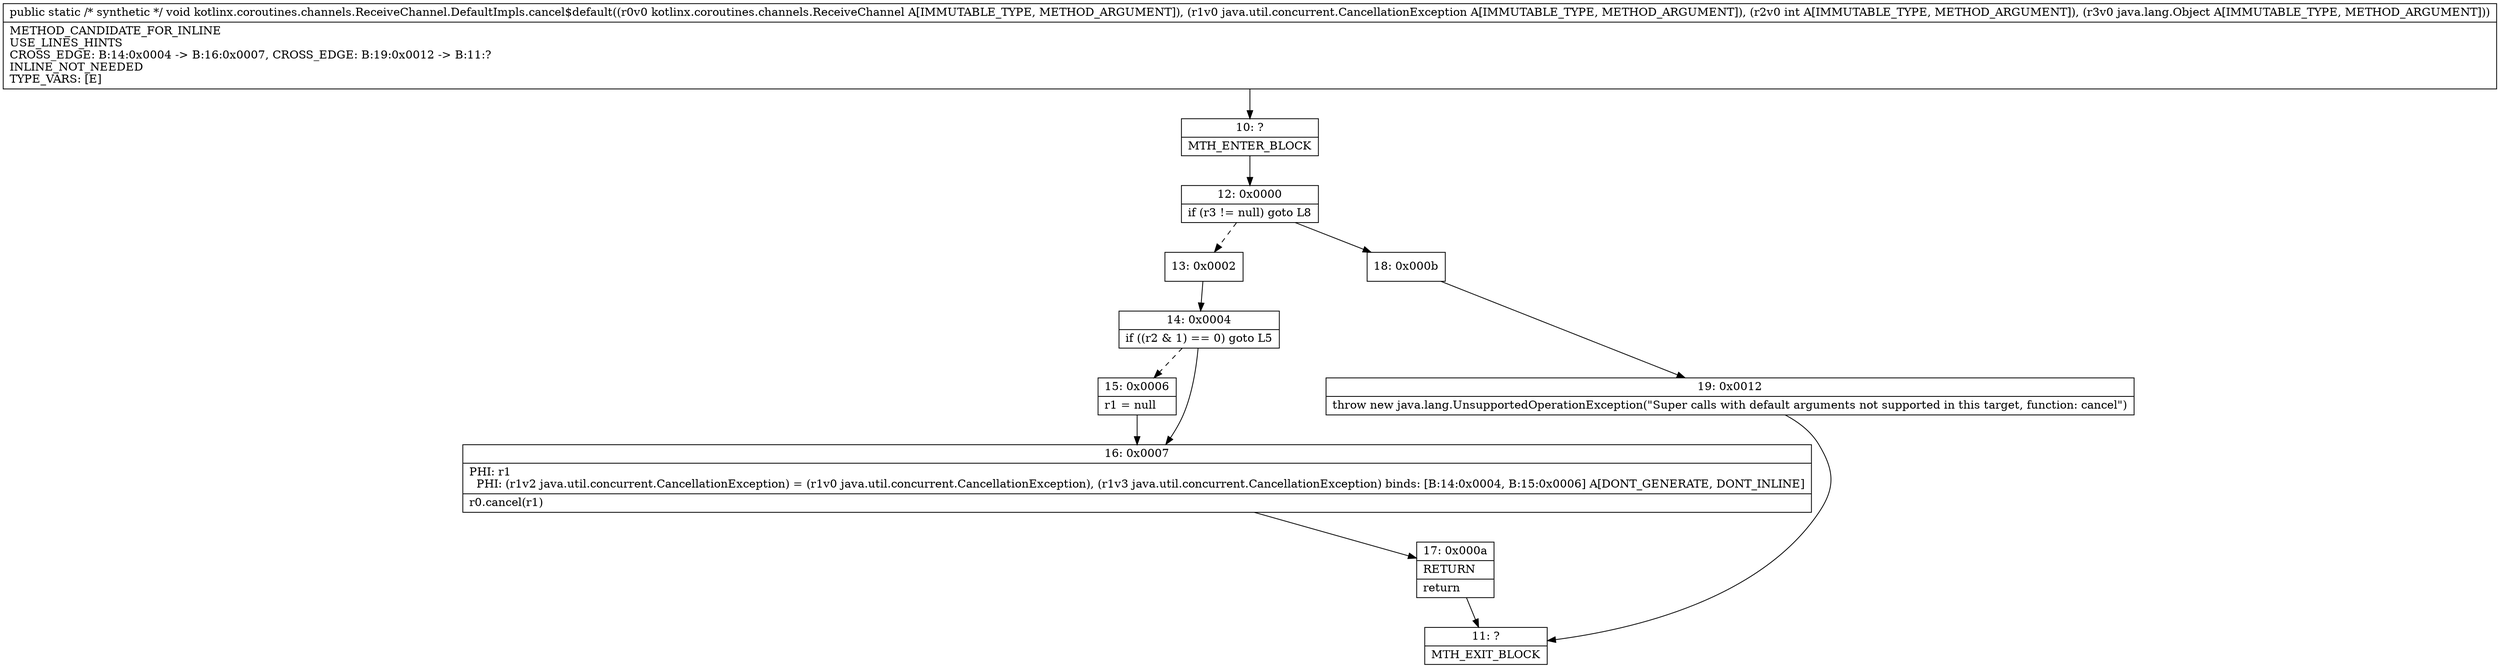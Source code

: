 digraph "CFG forkotlinx.coroutines.channels.ReceiveChannel.DefaultImpls.cancel$default(Lkotlinx\/coroutines\/channels\/ReceiveChannel;Ljava\/util\/concurrent\/CancellationException;ILjava\/lang\/Object;)V" {
Node_10 [shape=record,label="{10\:\ ?|MTH_ENTER_BLOCK\l}"];
Node_12 [shape=record,label="{12\:\ 0x0000|if (r3 != null) goto L8\l}"];
Node_13 [shape=record,label="{13\:\ 0x0002}"];
Node_14 [shape=record,label="{14\:\ 0x0004|if ((r2 & 1) == 0) goto L5\l}"];
Node_15 [shape=record,label="{15\:\ 0x0006|r1 = null\l}"];
Node_16 [shape=record,label="{16\:\ 0x0007|PHI: r1 \l  PHI: (r1v2 java.util.concurrent.CancellationException) = (r1v0 java.util.concurrent.CancellationException), (r1v3 java.util.concurrent.CancellationException) binds: [B:14:0x0004, B:15:0x0006] A[DONT_GENERATE, DONT_INLINE]\l|r0.cancel(r1)\l}"];
Node_17 [shape=record,label="{17\:\ 0x000a|RETURN\l|return\l}"];
Node_11 [shape=record,label="{11\:\ ?|MTH_EXIT_BLOCK\l}"];
Node_18 [shape=record,label="{18\:\ 0x000b}"];
Node_19 [shape=record,label="{19\:\ 0x0012|throw new java.lang.UnsupportedOperationException(\"Super calls with default arguments not supported in this target, function: cancel\")\l}"];
MethodNode[shape=record,label="{public static \/* synthetic *\/ void kotlinx.coroutines.channels.ReceiveChannel.DefaultImpls.cancel$default((r0v0 kotlinx.coroutines.channels.ReceiveChannel A[IMMUTABLE_TYPE, METHOD_ARGUMENT]), (r1v0 java.util.concurrent.CancellationException A[IMMUTABLE_TYPE, METHOD_ARGUMENT]), (r2v0 int A[IMMUTABLE_TYPE, METHOD_ARGUMENT]), (r3v0 java.lang.Object A[IMMUTABLE_TYPE, METHOD_ARGUMENT]))  | METHOD_CANDIDATE_FOR_INLINE\lUSE_LINES_HINTS\lCROSS_EDGE: B:14:0x0004 \-\> B:16:0x0007, CROSS_EDGE: B:19:0x0012 \-\> B:11:?\lINLINE_NOT_NEEDED\lTYPE_VARS: [E]\l}"];
MethodNode -> Node_10;Node_10 -> Node_12;
Node_12 -> Node_13[style=dashed];
Node_12 -> Node_18;
Node_13 -> Node_14;
Node_14 -> Node_15[style=dashed];
Node_14 -> Node_16;
Node_15 -> Node_16;
Node_16 -> Node_17;
Node_17 -> Node_11;
Node_18 -> Node_19;
Node_19 -> Node_11;
}

